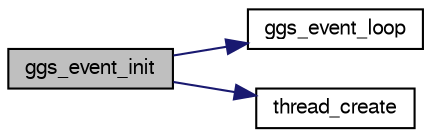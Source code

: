 digraph "ggs_event_init"
{
 // LATEX_PDF_SIZE
  bgcolor="transparent";
  edge [fontname="FreeSans",fontsize="10",labelfontname="FreeSans",labelfontsize="10"];
  node [fontname="FreeSans",fontsize="10",shape=record];
  rankdir="LR";
  Node1 [label="ggs_event_init",height=0.2,width=0.4,color="black", fillcolor="grey75", style="filled", fontcolor="black",tooltip="ggs_event_init"];
  Node1 -> Node2 [color="midnightblue",fontsize="10",style="solid",fontname="FreeSans"];
  Node2 [label="ggs_event_loop",height=0.2,width=0.4,color="black",URL="$ggs_8c.html#a8891e43bbc81a4b488bdddccbf3e070b",tooltip="ggs_event_loop"];
  Node1 -> Node3 [color="midnightblue",fontsize="10",style="solid",fontname="FreeSans"];
  Node3 [label="thread_create",height=0.2,width=0.4,color="black",URL="$util_8c.html#a5135c80b00fc096aff7c6b2d89020cc8",tooltip="Create a thread."];
}
